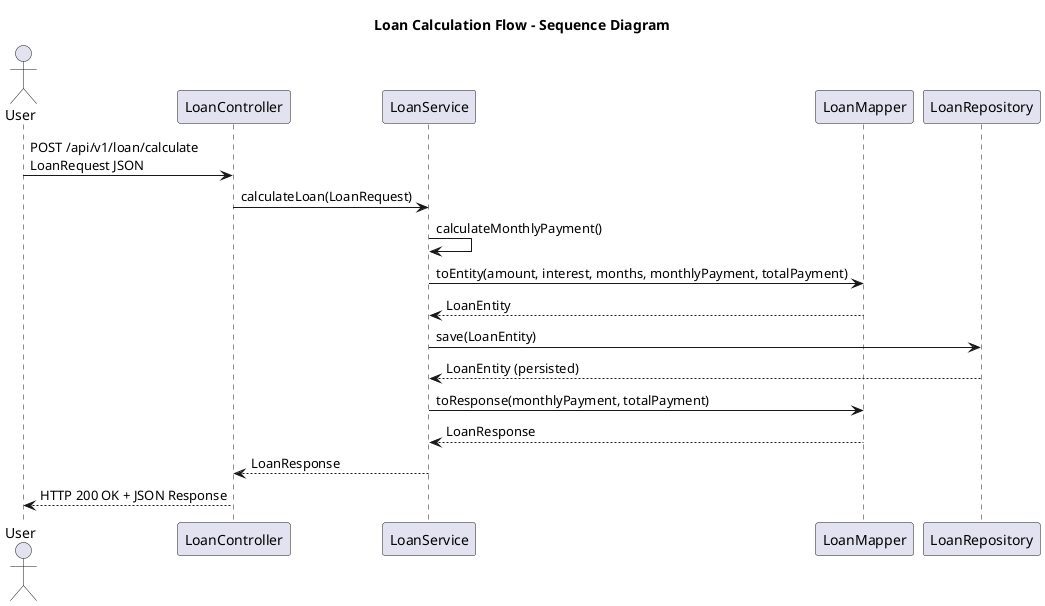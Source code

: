@startuml
title Loan Calculation Flow - Sequence Diagram

actor User
participant "LoanController" as C
participant "LoanService" as S
participant "LoanMapper" as M
participant "LoanRepository" as R

User -> C : POST /api/v1/loan/calculate\nLoanRequest JSON
C -> S : calculateLoan(LoanRequest)
S -> S : calculateMonthlyPayment()
S -> M : toEntity(amount, interest, months, monthlyPayment, totalPayment)
M --> S : LoanEntity
S -> R : save(LoanEntity)
R --> S : LoanEntity (persisted)
S -> M : toResponse(monthlyPayment, totalPayment)
M --> S : LoanResponse
S --> C : LoanResponse
C --> User : HTTP 200 OK + JSON Response
@enduml